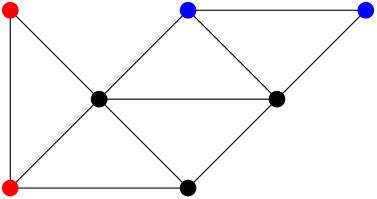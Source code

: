 <?xml version="1.0"?>
<!DOCTYPE ipe SYSTEM "ipe.dtd">
<ipe version="70206" creator="Ipe 7.2.7">
<info created="D:20191207151114" modified="D:20191207155225"/>
<ipestyle name="basic">
<symbol name="arrow/arc(spx)">
<path stroke="sym-stroke" fill="sym-stroke" pen="sym-pen">
0 0 m
-1 0.333 l
-1 -0.333 l
h
</path>
</symbol>
<symbol name="arrow/farc(spx)">
<path stroke="sym-stroke" fill="white" pen="sym-pen">
0 0 m
-1 0.333 l
-1 -0.333 l
h
</path>
</symbol>
<symbol name="arrow/ptarc(spx)">
<path stroke="sym-stroke" fill="sym-stroke" pen="sym-pen">
0 0 m
-1 0.333 l
-0.8 0 l
-1 -0.333 l
h
</path>
</symbol>
<symbol name="arrow/fptarc(spx)">
<path stroke="sym-stroke" fill="white" pen="sym-pen">
0 0 m
-1 0.333 l
-0.8 0 l
-1 -0.333 l
h
</path>
</symbol>
<symbol name="mark/circle(sx)" transformations="translations">
<path fill="sym-stroke">
0.6 0 0 0.6 0 0 e
0.4 0 0 0.4 0 0 e
</path>
</symbol>
<symbol name="mark/disk(sx)" transformations="translations">
<path fill="sym-stroke">
0.6 0 0 0.6 0 0 e
</path>
</symbol>
<symbol name="mark/fdisk(sfx)" transformations="translations">
<group>
<path fill="sym-fill">
0.5 0 0 0.5 0 0 e
</path>
<path fill="sym-stroke" fillrule="eofill">
0.6 0 0 0.6 0 0 e
0.4 0 0 0.4 0 0 e
</path>
</group>
</symbol>
<symbol name="mark/box(sx)" transformations="translations">
<path fill="sym-stroke" fillrule="eofill">
-0.6 -0.6 m
0.6 -0.6 l
0.6 0.6 l
-0.6 0.6 l
h
-0.4 -0.4 m
0.4 -0.4 l
0.4 0.4 l
-0.4 0.4 l
h
</path>
</symbol>
<symbol name="mark/square(sx)" transformations="translations">
<path fill="sym-stroke">
-0.6 -0.6 m
0.6 -0.6 l
0.6 0.6 l
-0.6 0.6 l
h
</path>
</symbol>
<symbol name="mark/fsquare(sfx)" transformations="translations">
<group>
<path fill="sym-fill">
-0.5 -0.5 m
0.5 -0.5 l
0.5 0.5 l
-0.5 0.5 l
h
</path>
<path fill="sym-stroke" fillrule="eofill">
-0.6 -0.6 m
0.6 -0.6 l
0.6 0.6 l
-0.6 0.6 l
h
-0.4 -0.4 m
0.4 -0.4 l
0.4 0.4 l
-0.4 0.4 l
h
</path>
</group>
</symbol>
<symbol name="mark/cross(sx)" transformations="translations">
<group>
<path fill="sym-stroke">
-0.43 -0.57 m
0.57 0.43 l
0.43 0.57 l
-0.57 -0.43 l
h
</path>
<path fill="sym-stroke">
-0.43 0.57 m
0.57 -0.43 l
0.43 -0.57 l
-0.57 0.43 l
h
</path>
</group>
</symbol>
<symbol name="arrow/fnormal(spx)">
<path stroke="sym-stroke" fill="white" pen="sym-pen">
0 0 m
-1 0.333 l
-1 -0.333 l
h
</path>
</symbol>
<symbol name="arrow/pointed(spx)">
<path stroke="sym-stroke" fill="sym-stroke" pen="sym-pen">
0 0 m
-1 0.333 l
-0.8 0 l
-1 -0.333 l
h
</path>
</symbol>
<symbol name="arrow/fpointed(spx)">
<path stroke="sym-stroke" fill="white" pen="sym-pen">
0 0 m
-1 0.333 l
-0.8 0 l
-1 -0.333 l
h
</path>
</symbol>
<symbol name="arrow/linear(spx)">
<path stroke="sym-stroke" pen="sym-pen">
-1 0.333 m
0 0 l
-1 -0.333 l
</path>
</symbol>
<symbol name="arrow/fdouble(spx)">
<path stroke="sym-stroke" fill="white" pen="sym-pen">
0 0 m
-1 0.333 l
-1 -0.333 l
h
-1 0 m
-2 0.333 l
-2 -0.333 l
h
</path>
</symbol>
<symbol name="arrow/double(spx)">
<path stroke="sym-stroke" fill="sym-stroke" pen="sym-pen">
0 0 m
-1 0.333 l
-1 -0.333 l
h
-1 0 m
-2 0.333 l
-2 -0.333 l
h
</path>
</symbol>
<pen name="heavier" value="0.8"/>
<pen name="fat" value="1.2"/>
<pen name="ultrafat" value="2"/>
<symbolsize name="large" value="5"/>
<symbolsize name="small" value="2"/>
<symbolsize name="tiny" value="1.1"/>
<arrowsize name="large" value="10"/>
<arrowsize name="small" value="5"/>
<arrowsize name="tiny" value="3"/>
<color name="red" value="1 0 0"/>
<color name="green" value="0 1 0"/>
<color name="blue" value="0 0 1"/>
<color name="yellow" value="1 1 0"/>
<color name="orange" value="1 0.647 0"/>
<color name="gold" value="1 0.843 0"/>
<color name="purple" value="0.627 0.125 0.941"/>
<color name="gray" value="0.745"/>
<color name="brown" value="0.647 0.165 0.165"/>
<color name="navy" value="0 0 0.502"/>
<color name="pink" value="1 0.753 0.796"/>
<color name="seagreen" value="0.18 0.545 0.341"/>
<color name="turquoise" value="0.251 0.878 0.816"/>
<color name="violet" value="0.933 0.51 0.933"/>
<color name="darkblue" value="0 0 0.545"/>
<color name="darkcyan" value="0 0.545 0.545"/>
<color name="darkgray" value="0.663"/>
<color name="darkgreen" value="0 0.392 0"/>
<color name="darkmagenta" value="0.545 0 0.545"/>
<color name="darkorange" value="1 0.549 0"/>
<color name="darkred" value="0.545 0 0"/>
<color name="lightblue" value="0.678 0.847 0.902"/>
<color name="lightcyan" value="0.878 1 1"/>
<color name="lightgray" value="0.827"/>
<color name="lightgreen" value="0.565 0.933 0.565"/>
<color name="lightyellow" value="1 1 0.878"/>
<dashstyle name="dashed" value="[4] 0"/>
<dashstyle name="dotted" value="[1 3] 0"/>
<dashstyle name="dash dotted" value="[4 2 1 2] 0"/>
<dashstyle name="dash dot dotted" value="[4 2 1 2 1 2] 0"/>
<textsize name="large" value="\large"/>
<textsize name="small" value="\small"/>
<textsize name="tiny" value="\tiny"/>
<textsize name="Large" value="\Large"/>
<textsize name="LARGE" value="\LARGE"/>
<textsize name="huge" value="\huge"/>
<textsize name="Huge" value="\Huge"/>
<textsize name="footnote" value="\footnotesize"/>
<textstyle name="center" begin="\begin{center}" end="\end{center}"/>
<textstyle name="itemize" begin="\begin{itemize}" end="\end{itemize}"/>
<textstyle name="item" begin="\begin{itemize}\item{}" end="\end{itemize}"/>
<gridsize name="4 pts" value="4"/>
<gridsize name="8 pts (~3 mm)" value="8"/>
<gridsize name="16 pts (~6 mm)" value="16"/>
<gridsize name="32 pts (~12 mm)" value="32"/>
<gridsize name="10 pts (~3.5 mm)" value="10"/>
<gridsize name="20 pts (~7 mm)" value="20"/>
<gridsize name="14 pts (~5 mm)" value="14"/>
<gridsize name="28 pts (~10 mm)" value="28"/>
<gridsize name="56 pts (~20 mm)" value="56"/>
<anglesize name="90 deg" value="90"/>
<anglesize name="60 deg" value="60"/>
<anglesize name="45 deg" value="45"/>
<anglesize name="30 deg" value="30"/>
<anglesize name="22.5 deg" value="22.5"/>
<opacity name="10%" value="0.1"/>
<opacity name="30%" value="0.3"/>
<opacity name="50%" value="0.5"/>
<opacity name="75%" value="0.75"/>
<tiling name="falling" angle="-60" step="4" width="1"/>
<tiling name="rising" angle="30" step="4" width="1"/>
</ipestyle>
<page>
<layer name="vertices"/>
<layer name="vertices-t"/>
<layer name="vertices-st"/>
<layer name="edges"/>
<layer name="t-path"/>
<layer name="odd-t-path"/>
<layer name="st-path"/>
<layer name="matching"/>
<view layers="vertices-st edges" active="vertices-t"/>
<path layer="edges" stroke="black">
64 704 m
96 672 l
</path>
<path stroke="black">
128 704 m
160 672 l
</path>
<path stroke="black">
128 704 m
96 672 l
</path>
<path stroke="black">
96 672 m
64 640 l
</path>
<path stroke="black">
64 640 m
128 640 l
</path>
<path stroke="black">
128 640 m
96 672 l
</path>
<path stroke="black">
64 704 m
64 640 l
</path>
<path stroke="black">
96 672 m
160 672 l
</path>
<path stroke="black">
128 640 m
160 672 l
</path>
<path stroke="black">
160 672 m
192 704 l
</path>
<path stroke="black">
192 704 m
128 704 l
</path>
<path layer="t-path" stroke="red">
64 704 m
96 672 l
</path>
<path stroke="black">
128 704 m
160 672 l
</path>
<path stroke="red">
128 704 m
96 672 l
</path>
<path stroke="black">
96 672 m
64 640 l
</path>
<path stroke="red">
64 640 m
128 640 l
</path>
<path stroke="black">
128 640 m
96 672 l
</path>
<path stroke="black">
64 704 m
64 640 l
</path>
<path stroke="black">
96 672 m
160 672 l
</path>
<path stroke="red">
128 640 m
160 672 l
</path>
<path stroke="red">
160 672 m
192 704 l
</path>
<path stroke="black">
192 704 m
128 704 l
</path>
<path layer="odd-t-path" stroke="black">
64 704 m
96 672 l
</path>
<path stroke="black">
128 704 m
160 672 l
</path>
<path stroke="black">
128 704 m
96 672 l
</path>
<path stroke="black">
96 672 m
64 640 l
</path>
<path stroke="black">
64 640 m
128 640 l
</path>
<path stroke="black">
128 640 m
96 672 l
</path>
<path stroke="black">
64 704 m
64 640 l
</path>
<path stroke="black">
96 672 m
160 672 l
</path>
<path stroke="black">
128 640 m
160 672 l
</path>
<path stroke="black">
160 672 m
192 704 l
</path>
<path stroke="black">
192 704 m
128 704 l
</path>
<path stroke="black">
64 704 m
96 672 l
</path>
<path stroke="black">
128 704 m
160 672 l
</path>
<path stroke="red">
128 704 m
96 672 l
</path>
<path stroke="black">
96 672 m
64 640 l
</path>
<path stroke="black">
64 640 m
128 640 l
</path>
<path stroke="black">
128 640 m
96 672 l
</path>
<path stroke="red">
64 704 m
64 640 l
</path>
<path stroke="red">
96 672 m
160 672 l
</path>
<path stroke="black">
128 640 m
160 672 l
</path>
<path stroke="red">
160 672 m
192 704 l
</path>
<path stroke="black">
192 704 m
128 704 l
</path>
<path layer="st-path" stroke="black">
64 704 m
96 672 l
</path>
<path stroke="black">
128 704 m
160 672 l
</path>
<path stroke="black">
128 704 m
96 672 l
</path>
<path stroke="black">
96 672 m
64 640 l
</path>
<path stroke="black">
64 640 m
128 640 l
</path>
<path stroke="black">
128 640 m
96 672 l
</path>
<path stroke="black">
64 704 m
64 640 l
</path>
<path stroke="black">
96 672 m
160 672 l
</path>
<path stroke="black">
128 640 m
160 672 l
</path>
<path stroke="black">
160 672 m
192 704 l
</path>
<path stroke="black">
192 704 m
128 704 l
</path>
<path stroke="black">
64 704 m
96 672 l
</path>
<path stroke="black">
128 704 m
160 672 l
</path>
<path stroke="black">
128 704 m
96 672 l
</path>
<path stroke="black">
96 672 m
64 640 l
</path>
<path stroke="black">
64 640 m
128 640 l
</path>
<path stroke="black">
128 640 m
96 672 l
</path>
<path stroke="black">
64 704 m
64 640 l
</path>
<path stroke="black">
96 672 m
160 672 l
</path>
<path stroke="black">
128 640 m
160 672 l
</path>
<path stroke="black">
160 672 m
192 704 l
</path>
<path stroke="black">
192 704 m
128 704 l
</path>
<path stroke="red">
64 704 m
96 672 l
</path>
<path stroke="black">
128 704 m
160 672 l
</path>
<path stroke="black">
128 704 m
96 672 l
</path>
<path stroke="black">
96 672 m
64 640 l
</path>
<path stroke="black">
64 640 m
128 640 l
</path>
<path stroke="black">
128 640 m
96 672 l
</path>
<path stroke="black">
64 704 m
64 640 l
</path>
<path stroke="red">
96 672 m
160 672 l
</path>
<path stroke="black">
128 640 m
160 672 l
</path>
<path stroke="red">
160 672 m
192 704 l
</path>
<path stroke="black">
192 704 m
128 704 l
</path>
<path layer="matching" stroke="black">
64 704 m
96 672 l
</path>
<path stroke="black">
128 704 m
160 672 l
</path>
<path stroke="black">
128 704 m
96 672 l
</path>
<path stroke="black">
96 672 m
64 640 l
</path>
<path stroke="black">
64 640 m
128 640 l
</path>
<path stroke="black">
128 640 m
96 672 l
</path>
<path stroke="red">
64 704 m
64 640 l
</path>
<path stroke="red">
96 672 m
160 672 l
</path>
<path stroke="black">
128 640 m
160 672 l
</path>
<path stroke="black">
160 672 m
192 704 l
</path>
<path stroke="red">
192 704 m
128 704 l
</path>
<use layer="vertices-st" name="mark/disk(sx)" pos="64 704" size="large" stroke="red"/>
<use name="mark/disk(sx)" pos="128 704" size="large" stroke="blue"/>
<use name="mark/disk(sx)" pos="64 640" size="large" stroke="red"/>
<use name="mark/disk(sx)" pos="128 640" size="large" stroke="black"/>
<use name="mark/disk(sx)" pos="96 672" size="large" stroke="black"/>
<use name="mark/disk(sx)" pos="192 704" size="large" stroke="blue"/>
<use name="mark/disk(sx)" pos="160 672" size="large" stroke="black"/>
<use layer="vertices" name="mark/disk(sx)" pos="64 704" size="large" stroke="black"/>
<use name="mark/disk(sx)" pos="128 704" size="large" stroke="black"/>
<use name="mark/disk(sx)" pos="64 640" size="large" stroke="black"/>
<use name="mark/disk(sx)" pos="128 640" size="large" stroke="black"/>
<use name="mark/disk(sx)" pos="96 672" size="large" stroke="black"/>
<use name="mark/disk(sx)" pos="192 704" size="large" stroke="black"/>
<use name="mark/disk(sx)" pos="160 672" size="large" stroke="black"/>
<use layer="vertices-t" name="mark/disk(sx)" pos="64 704" size="large" stroke="red"/>
<use name="mark/disk(sx)" pos="128 704" size="large" stroke="red"/>
<use name="mark/disk(sx)" pos="64 640" size="large" stroke="red"/>
<use name="mark/disk(sx)" pos="128 640" size="large" stroke="black"/>
<use name="mark/disk(sx)" pos="96 672" size="large" stroke="black"/>
<use name="mark/disk(sx)" pos="192 704" size="large" stroke="red"/>
<use name="mark/disk(sx)" pos="160 672" size="large" stroke="black"/>
</page>
</ipe>
